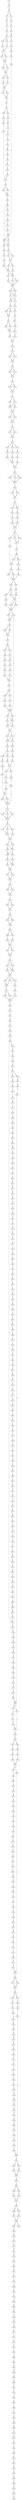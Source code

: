 strict digraph  {
	S0 -> S1 [ label = A ];
	S1 -> S2 [ label = C ];
	S2 -> S3 [ label = C ];
	S2 -> S4 [ label = A ];
	S3 -> S5 [ label = C ];
	S4 -> S6 [ label = T ];
	S5 -> S7 [ label = T ];
	S6 -> S8 [ label = A ];
	S7 -> S9 [ label = C ];
	S8 -> S10 [ label = A ];
	S9 -> S11 [ label = C ];
	S10 -> S12 [ label = A ];
	S11 -> S13 [ label = A ];
	S11 -> S14 [ label = C ];
	S12 -> S15 [ label = A ];
	S13 -> S16 [ label = G ];
	S14 -> S17 [ label = C ];
	S15 -> S18 [ label = C ];
	S16 -> S19 [ label = C ];
	S17 -> S19 [ label = C ];
	S18 -> S20 [ label = T ];
	S19 -> S21 [ label = T ];
	S19 -> S22 [ label = C ];
	S20 -> S23 [ label = G ];
	S21 -> S24 [ label = C ];
	S22 -> S24 [ label = C ];
	S23 -> S25 [ label = A ];
	S24 -> S26 [ label = T ];
	S24 -> S27 [ label = A ];
	S25 -> S28 [ label = G ];
	S26 -> S29 [ label = T ];
	S27 -> S29 [ label = T ];
	S28 -> S30 [ label = A ];
	S28 -> S31 [ label = T ];
	S29 -> S32 [ label = T ];
	S29 -> S33 [ label = A ];
	S30 -> S34 [ label = A ];
	S30 -> S35 [ label = G ];
	S31 -> S35 [ label = G ];
	S32 -> S36 [ label = C ];
	S33 -> S37 [ label = T ];
	S34 -> S38 [ label = T ];
	S35 -> S39 [ label = C ];
	S36 -> S40 [ label = T ];
	S37 -> S40 [ label = T ];
	S38 -> S41 [ label = A ];
	S39 -> S42 [ label = G ];
	S39 -> S43 [ label = C ];
	S40 -> S44 [ label = T ];
	S40 -> S45 [ label = A ];
	S41 -> S46 [ label = G ];
	S42 -> S47 [ label = C ];
	S43 -> S47 [ label = C ];
	S44 -> S48 [ label = C ];
	S45 -> S48 [ label = C ];
	S46 -> S49 [ label = T ];
	S47 -> S50 [ label = G ];
	S47 -> S51 [ label = A ];
	S48 -> S52 [ label = A ];
	S49 -> S53 [ label = T ];
	S50 -> S53 [ label = T ];
	S51 -> S54 [ label = A ];
	S52 -> S55 [ label = G ];
	S53 -> S56 [ label = C ];
	S53 -> S57 [ label = G ];
	S54 -> S56 [ label = C ];
	S55 -> S58 [ label = T ];
	S55 -> S59 [ label = C ];
	S56 -> S60 [ label = A ];
	S56 -> S61 [ label = C ];
	S57 -> S62 [ label = T ];
	S58 -> S63 [ label = A ];
	S59 -> S64 [ label = G ];
	S60 -> S65 [ label = G ];
	S61 -> S65 [ label = G ];
	S62 -> S65 [ label = G ];
	S63 -> S66 [ label = T ];
	S64 -> S67 [ label = G ];
	S65 -> S68 [ label = C ];
	S65 -> S69 [ label = T ];
	S66 -> S70 [ label = A ];
	S67 -> S71 [ label = C ];
	S68 -> S72 [ label = C ];
	S68 -> S73 [ label = G ];
	S69 -> S73 [ label = G ];
	S70 -> S74 [ label = T ];
	S71 -> S75 [ label = T ];
	S72 -> S76 [ label = A ];
	S73 -> S77 [ label = T ];
	S73 -> S76 [ label = A ];
	S74 -> S78 [ label = C ];
	S75 -> S79 [ label = C ];
	S76 -> S80 [ label = C ];
	S77 -> S81 [ label = G ];
	S78 -> S82 [ label = T ];
	S78 -> S83 [ label = A ];
	S79 -> S84 [ label = G ];
	S80 -> S85 [ label = A ];
	S80 -> S86 [ label = C ];
	S81 -> S87 [ label = G ];
	S82 -> S88 [ label = C ];
	S83 -> S88 [ label = C ];
	S84 -> S89 [ label = G ];
	S85 -> S90 [ label = A ];
	S86 -> S90 [ label = A ];
	S87 -> S91 [ label = C ];
	S88 -> S92 [ label = C ];
	S89 -> S93 [ label = C ];
	S90 -> S94 [ label = T ];
	S91 -> S95 [ label = G ];
	S92 -> S96 [ label = C ];
	S93 -> S97 [ label = C ];
	S94 -> S98 [ label = T ];
	S94 -> S99 [ label = G ];
	S95 -> S100 [ label = A ];
	S96 -> S101 [ label = A ];
	S96 -> S30 [ label = A ];
	S97 -> S102 [ label = T ];
	S98 -> S103 [ label = G ];
	S99 -> S103 [ label = G ];
	S100 -> S104 [ label = T ];
	S101 -> S105 [ label = C ];
	S102 -> S106 [ label = C ];
	S103 -> S107 [ label = C ];
	S104 -> S108 [ label = G ];
	S105 -> S109 [ label = C ];
	S106 -> S110 [ label = C ];
	S107 -> S111 [ label = C ];
	S108 -> S111 [ label = C ];
	S109 -> S112 [ label = T ];
	S110 -> S74 [ label = T ];
	S111 -> S113 [ label = A ];
	S112 -> S114 [ label = C ];
	S113 -> S115 [ label = G ];
	S114 -> S28 [ label = G ];
	S115 -> S116 [ label = G ];
	S115 -> S117 [ label = A ];
	S116 -> S118 [ label = G ];
	S117 -> S118 [ label = G ];
	S118 -> S119 [ label = A ];
	S119 -> S120 [ label = A ];
	S119 -> S121 [ label = G ];
	S120 -> S122 [ label = C ];
	S121 -> S122 [ label = C ];
	S122 -> S123 [ label = T ];
	S123 -> S124 [ label = C ];
	S123 -> S125 [ label = G ];
	S124 -> S126 [ label = C ];
	S125 -> S126 [ label = C ];
	S126 -> S127 [ label = T ];
	S127 -> S128 [ label = T ];
	S127 -> S129 [ label = G ];
	S128 -> S130 [ label = A ];
	S129 -> S130 [ label = A ];
	S129 -> S131 [ label = C ];
	S130 -> S132 [ label = T ];
	S131 -> S132 [ label = T ];
	S132 -> S133 [ label = G ];
	S132 -> S134 [ label = T ];
	S133 -> S135 [ label = A ];
	S134 -> S135 [ label = A ];
	S135 -> S136 [ label = A ];
	S136 -> S137 [ label = T ];
	S136 -> S138 [ label = A ];
	S137 -> S139 [ label = G ];
	S138 -> S139 [ label = G ];
	S139 -> S140 [ label = G ];
	S140 -> S141 [ label = A ];
	S140 -> S142 [ label = C ];
	S140 -> S143 [ label = T ];
	S141 -> S144 [ label = A ];
	S142 -> S145 [ label = G ];
	S143 -> S146 [ label = C ];
	S144 -> S147 [ label = C ];
	S145 -> S148 [ label = G ];
	S146 -> S149 [ label = A ];
	S147 -> S150 [ label = A ];
	S148 -> S151 [ label = C ];
	S149 -> S150 [ label = A ];
	S150 -> S152 [ label = T ];
	S151 -> S152 [ label = T ];
	S152 -> S153 [ label = C ];
	S153 -> S154 [ label = T ];
	S153 -> S155 [ label = A ];
	S153 -> S156 [ label = G ];
	S154 -> S157 [ label = C ];
	S155 -> S157 [ label = C ];
	S156 -> S157 [ label = C ];
	S157 -> S158 [ label = C ];
	S158 -> S159 [ label = T ];
	S158 -> S160 [ label = C ];
	S159 -> S161 [ label = A ];
	S160 -> S161 [ label = A ];
	S161 -> S162 [ label = C ];
	S162 -> S163 [ label = G ];
	S162 -> S164 [ label = A ];
	S163 -> S165 [ label = G ];
	S164 -> S166 [ label = A ];
	S165 -> S167 [ label = C ];
	S166 -> S168 [ label = T ];
	S167 -> S169 [ label = G ];
	S168 -> S170 [ label = C ];
	S169 -> S171 [ label = G ];
	S170 -> S171 [ label = G ];
	S171 -> S172 [ label = A ];
	S172 -> S173 [ label = A ];
	S172 -> S174 [ label = G ];
	S172 -> S175 [ label = C ];
	S173 -> S176 [ label = G ];
	S174 -> S177 [ label = G ];
	S175 -> S177 [ label = G ];
	S176 -> S178 [ label = C ];
	S177 -> S179 [ label = C ];
	S178 -> S180 [ label = C ];
	S179 -> S181 [ label = C ];
	S180 -> S182 [ label = A ];
	S180 -> S183 [ label = T ];
	S181 -> S184 [ label = A ];
	S181 -> S185 [ label = T ];
	S182 -> S186 [ label = T ];
	S183 -> S186 [ label = T ];
	S184 -> S187 [ label = T ];
	S185 -> S178 [ label = C ];
	S186 -> S188 [ label = A ];
	S186 -> S189 [ label = G ];
	S187 -> S190 [ label = G ];
	S188 -> S191 [ label = G ];
	S189 -> S192 [ label = A ];
	S190 -> S193 [ label = G ];
	S191 -> S194 [ label = G ];
	S191 -> S195 [ label = C ];
	S192 -> S196 [ label = A ];
	S193 -> S186 [ label = T ];
	S194 -> S197 [ label = G ];
	S195 -> S198 [ label = C ];
	S196 -> S197 [ label = G ];
	S197 -> S199 [ label = T ];
	S197 -> S200 [ label = G ];
	S198 -> S201 [ label = A ];
	S199 -> S202 [ label = T ];
	S200 -> S202 [ label = T ];
	S201 -> S202 [ label = T ];
	S202 -> S203 [ label = A ];
	S202 -> S204 [ label = G ];
	S203 -> S205 [ label = A ];
	S204 -> S206 [ label = C ];
	S204 -> S205 [ label = A ];
	S205 -> S207 [ label = A ];
	S206 -> S208 [ label = C ];
	S206 -> S209 [ label = T ];
	S207 -> S210 [ label = A ];
	S207 -> S211 [ label = G ];
	S208 -> S212 [ label = C ];
	S208 -> S213 [ label = G ];
	S209 -> S213 [ label = G ];
	S210 -> S214 [ label = G ];
	S211 -> S214 [ label = G ];
	S212 -> S215 [ label = C ];
	S213 -> S215 [ label = C ];
	S213 -> S216 [ label = G ];
	S214 -> S217 [ label = G ];
	S215 -> S218 [ label = C ];
	S216 -> S218 [ label = C ];
	S217 -> S219 [ label = A ];
	S218 -> S220 [ label = T ];
	S218 -> S221 [ label = C ];
	S219 -> S222 [ label = A ];
	S219 -> S223 [ label = G ];
	S220 -> S224 [ label = T ];
	S221 -> S225 [ label = G ];
	S221 -> S224 [ label = T ];
	S222 -> S226 [ label = G ];
	S223 -> S227 [ label = C ];
	S224 -> S228 [ label = G ];
	S225 -> S229 [ label = T ];
	S226 -> S230 [ label = T ];
	S227 -> S231 [ label = G ];
	S228 -> S232 [ label = T ];
	S229 -> S233 [ label = C ];
	S230 -> S234 [ label = C ];
	S231 -> S235 [ label = A ];
	S232 -> S236 [ label = T ];
	S232 -> S237 [ label = G ];
	S233 -> S238 [ label = C ];
	S234 -> S239 [ label = C ];
	S235 -> S240 [ label = A ];
	S236 -> S241 [ label = C ];
	S237 -> S242 [ label = G ];
	S238 -> S243 [ label = A ];
	S239 -> S244 [ label = T ];
	S240 -> S245 [ label = C ];
	S241 -> S246 [ label = T ];
	S242 -> S247 [ label = C ];
	S243 -> S247 [ label = C ];
	S244 -> S248 [ label = C ];
	S245 -> S248 [ label = C ];
	S246 -> S249 [ label = G ];
	S247 -> S250 [ label = A ];
	S247 -> S251 [ label = G ];
	S248 -> S252 [ label = C ];
	S249 -> S253 [ label = C ];
	S250 -> S254 [ label = T ];
	S251 -> S255 [ label = T ];
	S252 -> S256 [ label = T ];
	S253 -> S257 [ label = A ];
	S253 -> S258 [ label = C ];
	S254 -> S259 [ label = G ];
	S255 -> S260 [ label = G ];
	S256 -> S261 [ label = A ];
	S256 -> S262 [ label = G ];
	S257 -> S263 [ label = G ];
	S258 -> S263 [ label = G ];
	S259 -> S263 [ label = G ];
	S260 -> S264 [ label = T ];
	S261 -> S265 [ label = C ];
	S262 -> S266 [ label = G ];
	S263 -> S267 [ label = T ];
	S264 -> S253 [ label = C ];
	S265 -> S268 [ label = T ];
	S266 -> S269 [ label = C ];
	S267 -> S270 [ label = A ];
	S267 -> S271 [ label = C ];
	S267 -> S272 [ label = G ];
	S268 -> S206 [ label = C ];
	S269 -> S206 [ label = C ];
	S270 -> S273 [ label = C ];
	S271 -> S273 [ label = C ];
	S272 -> S273 [ label = C ];
	S273 -> S274 [ label = A ];
	S274 -> S275 [ label = A ];
	S274 -> S276 [ label = C ];
	S274 -> S277 [ label = G ];
	S275 -> S278 [ label = C ];
	S276 -> S279 [ label = G ];
	S277 -> S278 [ label = C ];
	S278 -> S280 [ label = C ];
	S279 -> S280 [ label = C ];
	S280 -> S281 [ label = T ];
	S280 -> S282 [ label = G ];
	S281 -> S283 [ label = T ];
	S281 -> S284 [ label = G ];
	S282 -> S283 [ label = T ];
	S283 -> S285 [ label = C ];
	S283 -> S286 [ label = G ];
	S284 -> S285 [ label = C ];
	S285 -> S287 [ label = A ];
	S286 -> S288 [ label = C ];
	S287 -> S289 [ label = A ];
	S287 -> S290 [ label = C ];
	S288 -> S290 [ label = C ];
	S289 -> S291 [ label = A ];
	S290 -> S291 [ label = A ];
	S291 -> S292 [ label = A ];
	S291 -> S293 [ label = G ];
	S292 -> S294 [ label = C ];
	S293 -> S294 [ label = C ];
	S294 -> S295 [ label = A ];
	S295 -> S296 [ label = G ];
	S295 -> S297 [ label = A ];
	S296 -> S298 [ label = C ];
	S297 -> S298 [ label = C ];
	S298 -> S299 [ label = T ];
	S299 -> S300 [ label = G ];
	S299 -> S301 [ label = C ];
	S300 -> S302 [ label = G ];
	S301 -> S302 [ label = G ];
	S302 -> S303 [ label = A ];
	S303 -> S304 [ label = A ];
	S303 -> S305 [ label = C ];
	S304 -> S306 [ label = T ];
	S305 -> S306 [ label = T ];
	S306 -> S307 [ label = A ];
	S307 -> S308 [ label = T ];
	S307 -> S309 [ label = C ];
	S308 -> S310 [ label = T ];
	S309 -> S311 [ label = C ];
	S310 -> S312 [ label = T ];
	S311 -> S312 [ label = T ];
	S312 -> S313 [ label = A ];
	S312 -> S314 [ label = G ];
	S313 -> S315 [ label = G ];
	S314 -> S315 [ label = G ];
	S315 -> S316 [ label = C ];
	S316 -> S317 [ label = A ];
	S316 -> S318 [ label = T ];
	S317 -> S319 [ label = A ];
	S317 -> S320 [ label = C ];
	S318 -> S320 [ label = C ];
	S319 -> S321 [ label = G ];
	S320 -> S321 [ label = G ];
	S321 -> S322 [ label = G ];
	S321 -> S323 [ label = T ];
	S321 -> S324 [ label = C ];
	S322 -> S325 [ label = A ];
	S323 -> S326 [ label = G ];
	S324 -> S325 [ label = A ];
	S325 -> S327 [ label = T ];
	S326 -> S328 [ label = A ];
	S327 -> S329 [ label = T ];
	S327 -> S330 [ label = C ];
	S328 -> S331 [ label = G ];
	S329 -> S332 [ label = C ];
	S330 -> S332 [ label = C ];
	S331 -> S332 [ label = C ];
	S332 -> S333 [ label = A ];
	S333 -> S334 [ label = A ];
	S334 -> S335 [ label = G ];
	S335 -> S336 [ label = G ];
	S336 -> S337 [ label = C ];
	S337 -> S338 [ label = T ];
	S338 -> S339 [ label = T ];
	S339 -> S340 [ label = C ];
	S340 -> S341 [ label = C ];
	S340 -> S342 [ label = C ];
	S341 -> S343 [ label = A ];
	S342 -> S344 [ label = A ];
	S343 -> S345 [ label = G ];
	S344 -> S346 [ label = G ];
	S345 -> S348 [ label = G ];
	S346 -> S349 [ label = G ];
	S348 -> S350 [ label = C ];
	S349 -> S351 [ label = T ];
	S350 -> S352 [ label = T ];
	S351 -> S353 [ label = G ];
	S352 -> S354 [ label = G ];
	S353 -> S355 [ label = C ];
	S353 -> S356 [ label = A ];
	S354 -> S357 [ label = C ];
	S355 -> S358 [ label = A ];
	S356 -> S359 [ label = G ];
	S357 -> S360 [ label = C ];
	S358 -> S361 [ label = G ];
	S359 -> S362 [ label = A ];
	S360 -> S363 [ label = C ];
	S361 -> S364 [ label = T ];
	S362 -> S365 [ label = G ];
	S363 -> S366 [ label = T ];
	S364 -> S367 [ label = A ];
	S365 -> S368 [ label = C ];
	S366 -> S369 [ label = C ];
	S367 -> S370 [ label = C ];
	S368 -> S371 [ label = A ];
	S368 -> S372 [ label = T ];
	S369 -> S373 [ label = A ];
	S370 -> S374 [ label = A ];
	S371 -> S375 [ label = T ];
	S372 -> S376 [ label = A ];
	S373 -> S377 [ label = A ];
	S374 -> S378 [ label = T ];
	S375 -> S379 [ label = T ];
	S376 -> S380 [ label = A ];
	S377 -> S381 [ label = C ];
	S378 -> S382 [ label = G ];
	S379 -> S383 [ label = G ];
	S380 -> S384 [ label = G ];
	S381 -> S385 [ label = A ];
	S382 -> S386 [ label = G ];
	S383 -> S376 [ label = A ];
	S384 -> S387 [ label = C ];
	S384 -> S388 [ label = A ];
	S385 -> S368 [ label = C ];
	S386 -> S389 [ label = A ];
	S387 -> S390 [ label = A ];
	S388 -> S391 [ label = C ];
	S389 -> S392 [ label = C ];
	S390 -> S393 [ label = G ];
	S391 -> S394 [ label = C ];
	S392 -> S395 [ label = A ];
	S393 -> S396 [ label = T ];
	S394 -> S397 [ label = A ];
	S395 -> S398 [ label = T ];
	S396 -> S399 [ label = T ];
	S397 -> S399 [ label = T ];
	S398 -> S400 [ label = G ];
	S399 -> S401 [ label = A ];
	S399 -> S402 [ label = G ];
	S400 -> S403 [ label = C ];
	S401 -> S404 [ label = T ];
	S402 -> S405 [ label = C ];
	S403 -> S406 [ label = A ];
	S404 -> S407 [ label = C ];
	S405 -> S408 [ label = C ];
	S406 -> S409 [ label = G ];
	S407 -> S410 [ label = T ];
	S408 -> S411 [ label = A ];
	S408 -> S412 [ label = T ];
	S409 -> S413 [ label = C ];
	S410 -> S414 [ label = G ];
	S411 -> S415 [ label = G ];
	S412 -> S415 [ label = G ];
	S413 -> S416 [ label = A ];
	S414 -> S417 [ label = A ];
	S415 -> S418 [ label = A ];
	S416 -> S419 [ label = T ];
	S417 -> S420 [ label = A ];
	S418 -> S421 [ label = C ];
	S418 -> S422 [ label = G ];
	S419 -> S423 [ label = G ];
	S420 -> S424 [ label = C ];
	S421 -> S425 [ label = A ];
	S422 -> S426 [ label = A ];
	S423 -> S427 [ label = G ];
	S424 -> S428 [ label = A ];
	S425 -> S429 [ label = A ];
	S426 -> S430 [ label = A ];
	S427 -> S431 [ label = G ];
	S428 -> S432 [ label = G ];
	S429 -> S433 [ label = T ];
	S430 -> S434 [ label = T ];
	S431 -> S435 [ label = A ];
	S432 -> S436 [ label = G ];
	S433 -> S437 [ label = A ];
	S434 -> S438 [ label = A ];
	S435 -> S439 [ label = A ];
	S436 -> S440 [ label = G ];
	S437 -> S441 [ label = A ];
	S438 -> S442 [ label = A ];
	S439 -> S443 [ label = G ];
	S440 -> S444 [ label = C ];
	S441 -> S445 [ label = G ];
	S442 -> S446 [ label = G ];
	S442 -> S447 [ label = C ];
	S443 -> S448 [ label = G ];
	S444 -> S449 [ label = C ];
	S445 -> S450 [ label = G ];
	S446 -> S451 [ label = G ];
	S447 -> S452 [ label = C ];
	S448 -> S453 [ label = A ];
	S449 -> S454 [ label = T ];
	S450 -> S455 [ label = G ];
	S451 -> S456 [ label = G ];
	S452 -> S456 [ label = G ];
	S453 -> S457 [ label = T ];
	S454 -> S458 [ label = G ];
	S455 -> S459 [ label = G ];
	S456 -> S460 [ label = G ];
	S457 -> S461 [ label = G ];
	S458 -> S462 [ label = G ];
	S459 -> S463 [ label = T ];
	S460 -> S464 [ label = A ];
	S461 -> S465 [ label = T ];
	S462 -> S466 [ label = A ];
	S463 -> S467 [ label = T ];
	S464 -> S468 [ label = T ];
	S464 -> S469 [ label = G ];
	S465 -> S470 [ label = G ];
	S466 -> S471 [ label = T ];
	S467 -> S472 [ label = G ];
	S468 -> S473 [ label = G ];
	S469 -> S474 [ label = A ];
	S470 -> S475 [ label = A ];
	S471 -> S476 [ label = G ];
	S472 -> S477 [ label = G ];
	S473 -> S478 [ label = G ];
	S474 -> S478 [ label = G ];
	S475 -> S479 [ label = T ];
	S476 -> S480 [ label = C ];
	S477 -> S481 [ label = C ];
	S478 -> S482 [ label = A ];
	S479 -> S483 [ label = G ];
	S480 -> S484 [ label = T ];
	S481 -> S485 [ label = T ];
	S482 -> S486 [ label = C ];
	S482 -> S487 [ label = G ];
	S483 -> S488 [ label = A ];
	S484 -> S489 [ label = T ];
	S485 -> S490 [ label = G ];
	S486 -> S491 [ label = T ];
	S487 -> S492 [ label = C ];
	S488 -> S493 [ label = G ];
	S489 -> S494 [ label = T ];
	S490 -> S495 [ label = A ];
	S491 -> S496 [ label = T ];
	S492 -> S496 [ label = T ];
	S493 -> S497 [ label = C ];
	S494 -> S498 [ label = G ];
	S495 -> S499 [ label = C ];
	S496 -> S500 [ label = A ];
	S496 -> S501 [ label = C ];
	S497 -> S502 [ label = A ];
	S498 -> S503 [ label = G ];
	S499 -> S504 [ label = A ];
	S500 -> S505 [ label = G ];
	S502 -> S506 [ label = C ];
	S503 -> S507 [ label = C ];
	S504 -> S508 [ label = A ];
	S505 -> S509 [ label = G ];
	S506 -> S510 [ label = C ];
	S507 -> S511 [ label = C ];
	S508 -> S512 [ label = G ];
	S509 -> S513 [ label = C ];
	S510 -> S514 [ label = C ];
	S511 -> S515 [ label = A ];
	S512 -> S516 [ label = A ];
	S513 -> S517 [ label = G ];
	S514 -> S518 [ label = T ];
	S515 -> S519 [ label = G ];
	S516 -> S520 [ label = T ];
	S517 -> S521 [ label = G ];
	S518 -> S522 [ label = T ];
	S519 -> S523 [ label = C ];
	S520 -> S524 [ label = G ];
	S521 -> S525 [ label = G ];
	S522 -> S526 [ label = A ];
	S523 -> S527 [ label = A ];
	S524 -> S528 [ label = G ];
	S525 -> S529 [ label = G ];
	S526 -> S530 [ label = C ];
	S527 -> S531 [ label = A ];
	S528 -> S532 [ label = A ];
	S529 -> S533 [ label = G ];
	S530 -> S534 [ label = C ];
	S531 -> S535 [ label = A ];
	S532 -> S536 [ label = C ];
	S533 -> S537 [ label = C ];
	S534 -> S538 [ label = A ];
	S535 -> S539 [ label = G ];
	S536 -> S540 [ label = C ];
	S537 -> S541 [ label = C ];
	S538 -> S542 [ label = T ];
	S539 -> S543 [ label = G ];
	S540 -> S544 [ label = C ];
	S541 -> S545 [ label = C ];
	S542 -> S546 [ label = C ];
	S543 -> S547 [ label = A ];
	S544 -> S548 [ label = C ];
	S545 -> S549 [ label = C ];
	S546 -> S550 [ label = C ];
	S547 -> S551 [ label = A ];
	S548 -> S438 [ label = A ];
	S549 -> S552 [ label = G ];
	S550 -> S553 [ label = T ];
	S551 -> S554 [ label = A ];
	S552 -> S555 [ label = T ];
	S553 -> S556 [ label = G ];
	S554 -> S557 [ label = A ];
	S555 -> S558 [ label = G ];
	S556 -> S559 [ label = C ];
	S557 -> S405 [ label = C ];
	S558 -> S560 [ label = A ];
	S559 -> S561 [ label = C ];
	S560 -> S562 [ label = A ];
	S561 -> S563 [ label = C ];
	S562 -> S564 [ label = G ];
	S563 -> S565 [ label = C ];
	S564 -> S566 [ label = A ];
	S565 -> S567 [ label = T ];
	S566 -> S568 [ label = C ];
	S567 -> S569 [ label = A ];
	S568 -> S570 [ label = C ];
	S569 -> S571 [ label = C ];
	S570 -> S572 [ label = C ];
	S571 -> S573 [ label = A ];
	S572 -> S574 [ label = C ];
	S573 -> S575 [ label = A ];
	S574 -> S576 [ label = T ];
	S575 -> S577 [ label = A ];
	S576 -> S578 [ label = C ];
	S577 -> S579 [ label = T ];
	S578 -> S580 [ label = C ];
	S579 -> S581 [ label = A ];
	S580 -> S582 [ label = T ];
	S581 -> S583 [ label = G ];
	S582 -> S584 [ label = G ];
	S583 -> S585 [ label = C ];
	S584 -> S586 [ label = G ];
	S585 -> S587 [ label = G ];
	S586 -> S588 [ label = C ];
	S587 -> S589 [ label = T ];
	S588 -> S590 [ label = C ];
	S589 -> S591 [ label = T ];
	S590 -> S592 [ label = C ];
	S591 -> S593 [ label = C ];
	S592 -> S594 [ label = G ];
	S593 -> S595 [ label = C ];
	S594 -> S596 [ label = T ];
	S595 -> S597 [ label = A ];
	S596 -> S598 [ label = C ];
	S597 -> S599 [ label = T ];
	S598 -> S600 [ label = C ];
	S599 -> S601 [ label = G ];
	S600 -> S602 [ label = C ];
	S601 -> S603 [ label = G ];
	S602 -> S604 [ label = C ];
	S603 -> S605 [ label = C ];
	S604 -> S606 [ label = C ];
	S605 -> S607 [ label = G ];
	S606 -> S608 [ label = G ];
	S607 -> S609 [ label = T ];
	S608 -> S610 [ label = A ];
	S609 -> S611 [ label = G ];
	S610 -> S612 [ label = G ];
	S611 -> S613 [ label = G ];
	S612 -> S614 [ label = C ];
	S613 -> S615 [ label = G ];
	S614 -> S616 [ label = C ];
	S615 -> S617 [ label = C ];
	S616 -> S618 [ label = C ];
	S617 -> S619 [ label = A ];
	S618 -> S620 [ label = A ];
	S619 -> S621 [ label = G ];
	S620 -> S622 [ label = T ];
	S621 -> S623 [ label = C ];
	S622 -> S624 [ label = C ];
	S623 -> S625 [ label = A ];
	S624 -> S626 [ label = G ];
	S625 -> S627 [ label = C ];
	S626 -> S628 [ label = G ];
	S627 -> S629 [ label = T ];
	S628 -> S630 [ label = C ];
	S629 -> S631 [ label = G ];
	S630 -> S632 [ label = A ];
	S631 -> S633 [ label = T ];
	S632 -> S634 [ label = C ];
	S633 -> S635 [ label = G ];
	S634 -> S636 [ label = A ];
	S635 -> S637 [ label = G ];
	S637 -> S638 [ label = A ];
	S638 -> S639 [ label = G ];
	S639 -> S640 [ label = G ];
	S640 -> S641 [ label = C ];
	S641 -> S642 [ label = G ];
	S642 -> S643 [ label = G ];
	S643 -> S644 [ label = C ];
	S644 -> S645 [ label = A ];
	S645 -> S646 [ label = C ];
	S646 -> S647 [ label = G ];
	S647 -> S648 [ label = T ];
	S648 -> S649 [ label = G ];
	S649 -> S650 [ label = A ];
	S650 -> S651 [ label = T ];
	S651 -> S341 [ label = C ];
}
